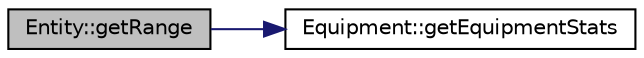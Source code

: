digraph "Entity::getRange"
{
 // LATEX_PDF_SIZE
  edge [fontname="Helvetica",fontsize="10",labelfontname="Helvetica",labelfontsize="10"];
  node [fontname="Helvetica",fontsize="10",shape=record];
  rankdir="LR";
  Node1 [label="Entity::getRange",height=0.2,width=0.4,color="black", fillcolor="grey75", style="filled", fontcolor="black",tooltip="Get tha attack range of this entity."];
  Node1 -> Node2 [color="midnightblue",fontsize="10",style="solid",fontname="Helvetica"];
  Node2 [label="Equipment::getEquipmentStats",height=0.2,width=0.4,color="black", fillcolor="white", style="filled",URL="$classEquipment.html#a3a0856f2c28cc76096b0556faa859eff",tooltip="Get combined stats of equipped items."];
}
